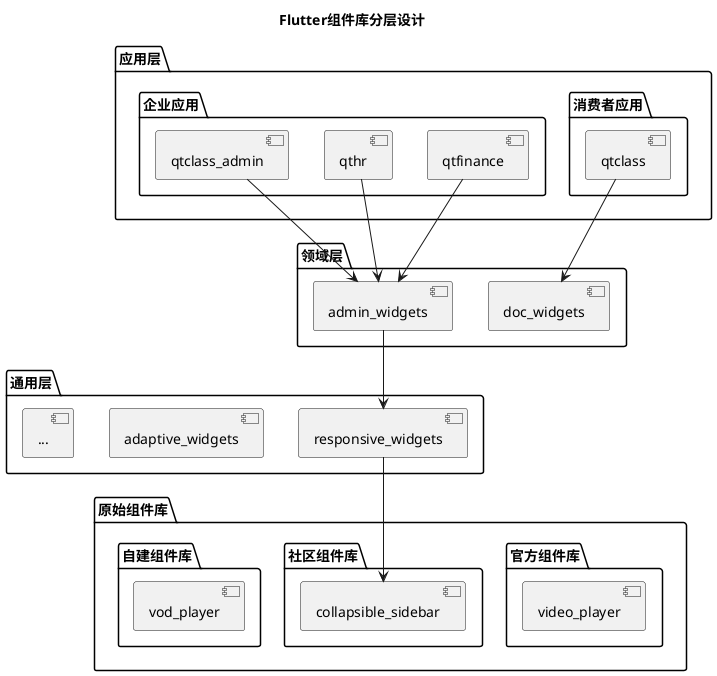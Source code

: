 @startuml

title Flutter组件库分层设计

package 应用层 {
    package 消费者应用 {
        [qtclass]
    }
    package 企业应用 {
        [qtfinance]
        [qthr]
        [qtclass_admin]
    }
}

package 领域层 {
    [admin_widgets]
    [doc_widgets]
}

package 通用层 {
    [responsive_widgets]
    [adaptive_widgets]
    [...]
}

package 原始组件库 {
    package 官方组件库 {
        [video_player]
    }
    package 社区组件库 {
        [collapsible_sidebar]
    }
    package 自建组件库 {
        [vod_player]
    }
}

qtfinance --> admin_widgets
qthr --> admin_widgets
qtclass_admin --> admin_widgets

qtclass --> doc_widgets

admin_widgets --> responsive_widgets

responsive_widgets --> collapsible_sidebar

@enduml 